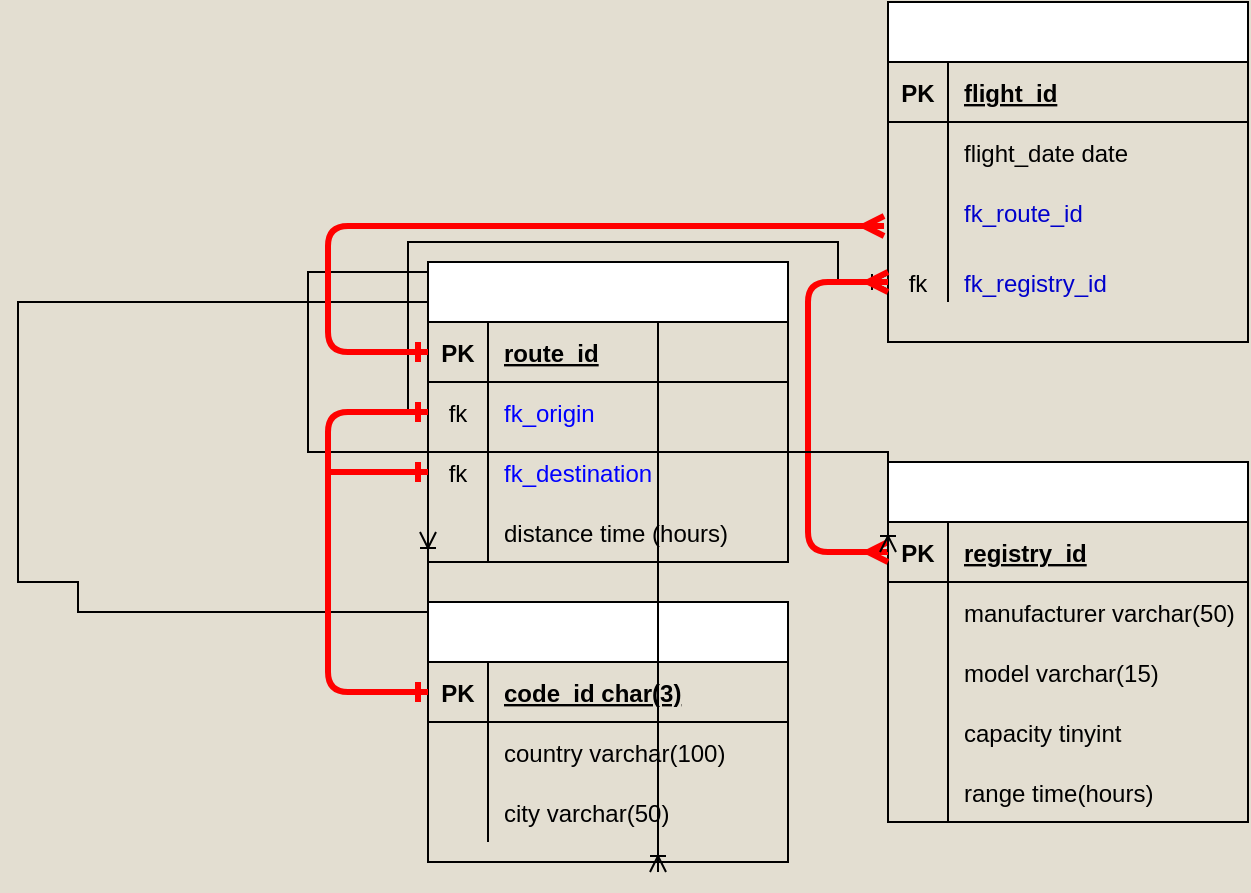 <mxfile>
    <diagram id="MWFnS3TjGQiz-tx_izju" name="Page-1">
        <mxGraphModel dx="821" dy="478" grid="1" gridSize="10" guides="1" tooltips="1" connect="1" arrows="1" fold="1" page="1" pageScale="1" pageWidth="827" pageHeight="1169" background="#E3DED1" math="0" shadow="0">
            <root>
                <mxCell id="0"/>
                <mxCell id="1" parent="0"/>
                <mxCell id="xmfvHgqJY1saHHmMMFbf-1" value="Airport" style="shape=table;startSize=30;container=1;collapsible=1;childLayout=tableLayout;fixedRows=1;rowLines=0;fontStyle=1;align=center;resizeLast=1;fillColor=default;strokeColor=#000000;fontColor=#FFFFFF;" parent="1" vertex="1">
                    <mxGeometry x="235" y="350" width="180" height="130" as="geometry"/>
                </mxCell>
                <mxCell id="xmfvHgqJY1saHHmMMFbf-2" value="" style="shape=partialRectangle;collapsible=0;dropTarget=0;pointerEvents=0;fillColor=none;top=0;left=0;bottom=1;right=0;points=[[0,0.5],[1,0.5]];portConstraint=eastwest;strokeColor=#000000;" parent="xmfvHgqJY1saHHmMMFbf-1" vertex="1">
                    <mxGeometry y="30" width="180" height="30" as="geometry"/>
                </mxCell>
                <mxCell id="xmfvHgqJY1saHHmMMFbf-3" value="PK" style="shape=partialRectangle;connectable=0;fillColor=none;top=0;left=0;bottom=0;right=0;fontStyle=1;overflow=hidden;fontColor=default;" parent="xmfvHgqJY1saHHmMMFbf-2" vertex="1">
                    <mxGeometry width="30" height="30" as="geometry">
                        <mxRectangle width="30" height="30" as="alternateBounds"/>
                    </mxGeometry>
                </mxCell>
                <mxCell id="xmfvHgqJY1saHHmMMFbf-4" value="code_id char(3)" style="shape=partialRectangle;connectable=0;fillColor=none;top=0;left=0;bottom=0;right=0;align=left;spacingLeft=6;fontStyle=5;overflow=hidden;fontColor=default;" parent="xmfvHgqJY1saHHmMMFbf-2" vertex="1">
                    <mxGeometry x="30" width="150" height="30" as="geometry">
                        <mxRectangle width="150" height="30" as="alternateBounds"/>
                    </mxGeometry>
                </mxCell>
                <mxCell id="xmfvHgqJY1saHHmMMFbf-5" value="" style="shape=partialRectangle;collapsible=0;dropTarget=0;pointerEvents=0;fillColor=none;top=0;left=0;bottom=0;right=0;points=[[0,0.5],[1,0.5]];portConstraint=eastwest;" parent="xmfvHgqJY1saHHmMMFbf-1" vertex="1">
                    <mxGeometry y="60" width="180" height="30" as="geometry"/>
                </mxCell>
                <mxCell id="xmfvHgqJY1saHHmMMFbf-6" value="" style="shape=partialRectangle;connectable=0;fillColor=none;top=0;left=0;bottom=0;right=0;editable=1;overflow=hidden;" parent="xmfvHgqJY1saHHmMMFbf-5" vertex="1">
                    <mxGeometry width="30" height="30" as="geometry">
                        <mxRectangle width="30" height="30" as="alternateBounds"/>
                    </mxGeometry>
                </mxCell>
                <mxCell id="xmfvHgqJY1saHHmMMFbf-7" value="country varchar(100)" style="shape=partialRectangle;connectable=0;fillColor=none;top=0;left=0;bottom=0;right=0;align=left;spacingLeft=6;overflow=hidden;fontColor=default;" parent="xmfvHgqJY1saHHmMMFbf-5" vertex="1">
                    <mxGeometry x="30" width="150" height="30" as="geometry">
                        <mxRectangle width="150" height="30" as="alternateBounds"/>
                    </mxGeometry>
                </mxCell>
                <mxCell id="xmfvHgqJY1saHHmMMFbf-66" value="" style="shape=partialRectangle;collapsible=0;dropTarget=0;pointerEvents=0;fillColor=none;top=0;left=0;bottom=0;right=0;points=[[0,0.5],[1,0.5]];portConstraint=eastwest;strokeColor=default;fontColor=default;" parent="xmfvHgqJY1saHHmMMFbf-1" vertex="1">
                    <mxGeometry y="90" width="180" height="30" as="geometry"/>
                </mxCell>
                <mxCell id="xmfvHgqJY1saHHmMMFbf-67" value="" style="shape=partialRectangle;connectable=0;fillColor=none;top=0;left=0;bottom=0;right=0;editable=1;overflow=hidden;" parent="xmfvHgqJY1saHHmMMFbf-66" vertex="1">
                    <mxGeometry width="30" height="30" as="geometry">
                        <mxRectangle width="30" height="30" as="alternateBounds"/>
                    </mxGeometry>
                </mxCell>
                <mxCell id="xmfvHgqJY1saHHmMMFbf-68" value="city varchar(50)" style="shape=partialRectangle;connectable=0;fillColor=none;top=0;left=0;bottom=0;right=0;align=left;spacingLeft=6;overflow=hidden;fontColor=default;" parent="xmfvHgqJY1saHHmMMFbf-66" vertex="1">
                    <mxGeometry x="30" width="150" height="30" as="geometry">
                        <mxRectangle width="150" height="30" as="alternateBounds"/>
                    </mxGeometry>
                </mxCell>
                <mxCell id="xmfvHgqJY1saHHmMMFbf-11" value="Flight" style="shape=table;startSize=30;container=1;collapsible=1;childLayout=tableLayout;fixedRows=1;rowLines=0;fontStyle=1;align=center;resizeLast=1;fillColor=default;strokeColor=#000000;fontColor=#FFFFFF;" parent="1" vertex="1">
                    <mxGeometry x="465" y="50" width="180" height="170" as="geometry"/>
                </mxCell>
                <mxCell id="xmfvHgqJY1saHHmMMFbf-12" value="" style="shape=partialRectangle;collapsible=0;dropTarget=0;pointerEvents=0;fillColor=none;top=0;left=0;bottom=1;right=0;points=[[0,0.5],[1,0.5]];portConstraint=eastwest;fontColor=default;strokeColor=#000000;" parent="xmfvHgqJY1saHHmMMFbf-11" vertex="1">
                    <mxGeometry y="30" width="180" height="30" as="geometry"/>
                </mxCell>
                <mxCell id="xmfvHgqJY1saHHmMMFbf-13" value="PK" style="shape=partialRectangle;connectable=0;fillColor=none;top=0;left=0;bottom=0;right=0;fontStyle=1;overflow=hidden;fontColor=#000000;" parent="xmfvHgqJY1saHHmMMFbf-12" vertex="1">
                    <mxGeometry width="30" height="30" as="geometry">
                        <mxRectangle width="30" height="30" as="alternateBounds"/>
                    </mxGeometry>
                </mxCell>
                <mxCell id="xmfvHgqJY1saHHmMMFbf-14" value="flight_id" style="shape=partialRectangle;connectable=0;fillColor=none;top=0;left=0;bottom=0;right=0;align=left;spacingLeft=6;fontStyle=5;overflow=hidden;fontColor=default;" parent="xmfvHgqJY1saHHmMMFbf-12" vertex="1">
                    <mxGeometry x="30" width="150" height="30" as="geometry">
                        <mxRectangle width="150" height="30" as="alternateBounds"/>
                    </mxGeometry>
                </mxCell>
                <mxCell id="xmfvHgqJY1saHHmMMFbf-21" value="" style="shape=partialRectangle;collapsible=0;dropTarget=0;pointerEvents=0;fillColor=none;top=0;left=0;bottom=0;right=0;points=[[0,0.5],[1,0.5]];portConstraint=eastwest;strokeColor=default;fontColor=default;" parent="xmfvHgqJY1saHHmMMFbf-11" vertex="1">
                    <mxGeometry y="60" width="180" height="30" as="geometry"/>
                </mxCell>
                <mxCell id="xmfvHgqJY1saHHmMMFbf-22" value="" style="shape=partialRectangle;connectable=0;fillColor=none;top=0;left=0;bottom=0;right=0;editable=1;overflow=hidden;" parent="xmfvHgqJY1saHHmMMFbf-21" vertex="1">
                    <mxGeometry width="30" height="30" as="geometry">
                        <mxRectangle width="30" height="30" as="alternateBounds"/>
                    </mxGeometry>
                </mxCell>
                <mxCell id="xmfvHgqJY1saHHmMMFbf-23" value="flight_date date" style="shape=partialRectangle;connectable=0;fillColor=none;top=0;left=0;bottom=0;right=0;align=left;spacingLeft=6;overflow=hidden;fontColor=default;" parent="xmfvHgqJY1saHHmMMFbf-21" vertex="1">
                    <mxGeometry x="30" width="150" height="30" as="geometry">
                        <mxRectangle width="150" height="30" as="alternateBounds"/>
                    </mxGeometry>
                </mxCell>
                <mxCell id="4" value="" style="shape=partialRectangle;collapsible=0;dropTarget=0;pointerEvents=0;fillColor=none;top=0;left=0;bottom=0;right=0;points=[[0,0.5],[1,0.5]];portConstraint=eastwest;strokeColor=default;fontColor=default;" vertex="1" parent="xmfvHgqJY1saHHmMMFbf-11">
                    <mxGeometry y="90" width="180" height="30" as="geometry"/>
                </mxCell>
                <mxCell id="5" value="" style="shape=partialRectangle;connectable=0;fillColor=none;top=0;left=0;bottom=0;right=0;editable=1;overflow=hidden;fontColor=default;" vertex="1" parent="4">
                    <mxGeometry width="30" height="30" as="geometry">
                        <mxRectangle width="30" height="30" as="alternateBounds"/>
                    </mxGeometry>
                </mxCell>
                <mxCell id="6" value="fk_route_id" style="shape=partialRectangle;connectable=0;fillColor=none;top=0;left=0;bottom=0;right=0;align=left;spacingLeft=6;overflow=hidden;fontColor=#0000CC;" vertex="1" parent="4">
                    <mxGeometry x="30" width="150" height="30" as="geometry">
                        <mxRectangle width="150" height="30" as="alternateBounds"/>
                    </mxGeometry>
                </mxCell>
                <mxCell id="xmfvHgqJY1saHHmMMFbf-61" value="" style="shape=partialRectangle;collapsible=0;dropTarget=0;pointerEvents=0;fillColor=none;top=0;left=0;bottom=0;right=0;points=[[0,0.5],[1,0.5]];portConstraint=eastwest;strokeColor=default;fontColor=default;" parent="xmfvHgqJY1saHHmMMFbf-11" vertex="1">
                    <mxGeometry y="120" width="180" height="40" as="geometry"/>
                </mxCell>
                <mxCell id="xmfvHgqJY1saHHmMMFbf-62" value="fk" style="shape=partialRectangle;connectable=0;fillColor=none;top=0;left=0;bottom=0;right=0;editable=1;overflow=hidden;fontColor=default;" parent="xmfvHgqJY1saHHmMMFbf-61" vertex="1">
                    <mxGeometry width="30" height="40" as="geometry">
                        <mxRectangle width="30" height="30" as="alternateBounds"/>
                    </mxGeometry>
                </mxCell>
                <mxCell id="xmfvHgqJY1saHHmMMFbf-63" value="fk_registry_id" style="shape=partialRectangle;connectable=0;fillColor=none;top=0;left=0;bottom=0;right=0;align=left;spacingLeft=6;overflow=hidden;fontColor=#0000CC;" parent="xmfvHgqJY1saHHmMMFbf-61" vertex="1">
                    <mxGeometry x="30" width="150" height="40" as="geometry">
                        <mxRectangle width="150" height="30" as="alternateBounds"/>
                    </mxGeometry>
                </mxCell>
                <mxCell id="xmfvHgqJY1saHHmMMFbf-24" value="Plane" style="shape=table;startSize=30;container=1;collapsible=1;childLayout=tableLayout;fixedRows=1;rowLines=0;fontStyle=1;align=center;resizeLast=1;fillColor=default;strokeColor=#000000;fontColor=#FFFFFF;" parent="1" vertex="1">
                    <mxGeometry x="465" y="280" width="180" height="180" as="geometry"/>
                </mxCell>
                <mxCell id="xmfvHgqJY1saHHmMMFbf-25" value="" style="shape=partialRectangle;collapsible=0;dropTarget=0;pointerEvents=0;fillColor=none;top=0;left=0;bottom=1;right=0;points=[[0,0.5],[1,0.5]];portConstraint=eastwest;fontColor=default;strokeColor=#000000;" parent="xmfvHgqJY1saHHmMMFbf-24" vertex="1">
                    <mxGeometry y="30" width="180" height="30" as="geometry"/>
                </mxCell>
                <mxCell id="xmfvHgqJY1saHHmMMFbf-26" value="PK" style="shape=partialRectangle;connectable=0;fillColor=none;top=0;left=0;bottom=0;right=0;fontStyle=1;overflow=hidden;fontColor=default;" parent="xmfvHgqJY1saHHmMMFbf-25" vertex="1">
                    <mxGeometry width="30" height="30" as="geometry">
                        <mxRectangle width="30" height="30" as="alternateBounds"/>
                    </mxGeometry>
                </mxCell>
                <mxCell id="xmfvHgqJY1saHHmMMFbf-27" value="registry_id" style="shape=partialRectangle;connectable=0;fillColor=none;top=0;left=0;bottom=0;right=0;align=left;spacingLeft=6;fontStyle=5;overflow=hidden;fontColor=default;" parent="xmfvHgqJY1saHHmMMFbf-25" vertex="1">
                    <mxGeometry x="30" width="150" height="30" as="geometry">
                        <mxRectangle width="150" height="30" as="alternateBounds"/>
                    </mxGeometry>
                </mxCell>
                <mxCell id="xmfvHgqJY1saHHmMMFbf-28" value="" style="shape=partialRectangle;collapsible=0;dropTarget=0;pointerEvents=0;fillColor=none;top=0;left=0;bottom=0;right=0;points=[[0,0.5],[1,0.5]];portConstraint=eastwest;" parent="xmfvHgqJY1saHHmMMFbf-24" vertex="1">
                    <mxGeometry y="60" width="180" height="30" as="geometry"/>
                </mxCell>
                <mxCell id="xmfvHgqJY1saHHmMMFbf-29" value="" style="shape=partialRectangle;connectable=0;fillColor=none;top=0;left=0;bottom=0;right=0;editable=1;overflow=hidden;" parent="xmfvHgqJY1saHHmMMFbf-28" vertex="1">
                    <mxGeometry width="30" height="30" as="geometry">
                        <mxRectangle width="30" height="30" as="alternateBounds"/>
                    </mxGeometry>
                </mxCell>
                <mxCell id="xmfvHgqJY1saHHmMMFbf-30" value="manufacturer varchar(50)" style="shape=partialRectangle;connectable=0;fillColor=none;top=0;left=0;bottom=0;right=0;align=left;spacingLeft=6;overflow=hidden;fontColor=default;" parent="xmfvHgqJY1saHHmMMFbf-28" vertex="1">
                    <mxGeometry x="30" width="150" height="30" as="geometry">
                        <mxRectangle width="150" height="30" as="alternateBounds"/>
                    </mxGeometry>
                </mxCell>
                <mxCell id="xmfvHgqJY1saHHmMMFbf-31" value="" style="shape=partialRectangle;collapsible=0;dropTarget=0;pointerEvents=0;fillColor=none;top=0;left=0;bottom=0;right=0;points=[[0,0.5],[1,0.5]];portConstraint=eastwest;" parent="xmfvHgqJY1saHHmMMFbf-24" vertex="1">
                    <mxGeometry y="90" width="180" height="30" as="geometry"/>
                </mxCell>
                <mxCell id="xmfvHgqJY1saHHmMMFbf-32" value="" style="shape=partialRectangle;connectable=0;fillColor=none;top=0;left=0;bottom=0;right=0;editable=1;overflow=hidden;" parent="xmfvHgqJY1saHHmMMFbf-31" vertex="1">
                    <mxGeometry width="30" height="30" as="geometry">
                        <mxRectangle width="30" height="30" as="alternateBounds"/>
                    </mxGeometry>
                </mxCell>
                <mxCell id="xmfvHgqJY1saHHmMMFbf-33" value="model varchar(15)" style="shape=partialRectangle;connectable=0;fillColor=none;top=0;left=0;bottom=0;right=0;align=left;spacingLeft=6;overflow=hidden;fontColor=default;" parent="xmfvHgqJY1saHHmMMFbf-31" vertex="1">
                    <mxGeometry x="30" width="150" height="30" as="geometry">
                        <mxRectangle width="150" height="30" as="alternateBounds"/>
                    </mxGeometry>
                </mxCell>
                <mxCell id="xmfvHgqJY1saHHmMMFbf-34" value="" style="shape=partialRectangle;collapsible=0;dropTarget=0;pointerEvents=0;fillColor=none;top=0;left=0;bottom=0;right=0;points=[[0,0.5],[1,0.5]];portConstraint=eastwest;" parent="xmfvHgqJY1saHHmMMFbf-24" vertex="1">
                    <mxGeometry y="120" width="180" height="30" as="geometry"/>
                </mxCell>
                <mxCell id="xmfvHgqJY1saHHmMMFbf-35" value="" style="shape=partialRectangle;connectable=0;fillColor=none;top=0;left=0;bottom=0;right=0;editable=1;overflow=hidden;" parent="xmfvHgqJY1saHHmMMFbf-34" vertex="1">
                    <mxGeometry width="30" height="30" as="geometry">
                        <mxRectangle width="30" height="30" as="alternateBounds"/>
                    </mxGeometry>
                </mxCell>
                <mxCell id="xmfvHgqJY1saHHmMMFbf-36" value="capacity tinyint" style="shape=partialRectangle;connectable=0;fillColor=none;top=0;left=0;bottom=0;right=0;align=left;spacingLeft=6;overflow=hidden;fontColor=default;" parent="xmfvHgqJY1saHHmMMFbf-34" vertex="1">
                    <mxGeometry x="30" width="150" height="30" as="geometry">
                        <mxRectangle width="150" height="30" as="alternateBounds"/>
                    </mxGeometry>
                </mxCell>
                <mxCell id="xmfvHgqJY1saHHmMMFbf-37" value="" style="shape=partialRectangle;collapsible=0;dropTarget=0;pointerEvents=0;fillColor=none;top=0;left=0;bottom=0;right=0;points=[[0,0.5],[1,0.5]];portConstraint=eastwest;" parent="xmfvHgqJY1saHHmMMFbf-24" vertex="1">
                    <mxGeometry y="150" width="180" height="30" as="geometry"/>
                </mxCell>
                <mxCell id="xmfvHgqJY1saHHmMMFbf-38" value="" style="shape=partialRectangle;connectable=0;fillColor=none;top=0;left=0;bottom=0;right=0;editable=1;overflow=hidden;" parent="xmfvHgqJY1saHHmMMFbf-37" vertex="1">
                    <mxGeometry width="30" height="30" as="geometry">
                        <mxRectangle width="30" height="30" as="alternateBounds"/>
                    </mxGeometry>
                </mxCell>
                <mxCell id="xmfvHgqJY1saHHmMMFbf-39" value="range time(hours)" style="shape=partialRectangle;connectable=0;fillColor=none;top=0;left=0;bottom=0;right=0;align=left;spacingLeft=6;overflow=hidden;strokeColor=default;fontColor=default;" parent="xmfvHgqJY1saHHmMMFbf-37" vertex="1">
                    <mxGeometry x="30" width="150" height="30" as="geometry">
                        <mxRectangle width="150" height="30" as="alternateBounds"/>
                    </mxGeometry>
                </mxCell>
                <mxCell id="xmfvHgqJY1saHHmMMFbf-59" value="" style="edgeStyle=orthogonalEdgeStyle;fontSize=12;html=1;endArrow=ERoneToMany;startArrow=ERoneToMany;rounded=0;labelBackgroundColor=default;fontColor=default;strokeColor=default;exitX=0;exitY=0.5;exitDx=0;exitDy=0;entryX=0;entryY=0.5;entryDx=0;entryDy=0;" parent="1" target="xmfvHgqJY1saHHmMMFbf-47" edge="1">
                    <mxGeometry width="100" height="100" relative="1" as="geometry">
                        <mxPoint x="350" y="485" as="sourcePoint"/>
                        <mxPoint x="60" y="340" as="targetPoint"/>
                        <Array as="points">
                            <mxPoint x="30" y="200"/>
                            <mxPoint x="30" y="340"/>
                            <mxPoint x="60" y="340"/>
                            <mxPoint x="60" y="355"/>
                        </Array>
                    </mxGeometry>
                </mxCell>
                <mxCell id="xmfvHgqJY1saHHmMMFbf-64" value="" style="edgeStyle=orthogonalEdgeStyle;fontSize=12;html=1;endArrow=ERoneToMany;startArrow=none;rounded=0;labelBackgroundColor=default;fontColor=default;strokeColor=default;entryX=0;entryY=0.5;entryDx=0;entryDy=0;exitX=0;exitY=0.5;exitDx=0;exitDy=0;" parent="1" source="xmfvHgqJY1saHHmMMFbf-40" target="xmfvHgqJY1saHHmMMFbf-61" edge="1">
                    <mxGeometry width="100" height="100" relative="1" as="geometry">
                        <mxPoint x="175" y="280" as="sourcePoint"/>
                        <mxPoint x="235" y="210" as="targetPoint"/>
                        <Array as="points"/>
                    </mxGeometry>
                </mxCell>
                <mxCell id="2" value="" style="edgeStyle=orthogonalEdgeStyle;fontSize=12;html=1;endArrow=ERmany;startArrow=ERmany;fontColor=#0000FF;labelBackgroundColor=#CC0000;strokeColor=#FF0000;strokeWidth=3;exitX=0;exitY=0.5;exitDx=0;exitDy=0;entryX=0;entryY=0.5;entryDx=0;entryDy=0;endFill=0;startFill=0;" edge="1" parent="1" source="xmfvHgqJY1saHHmMMFbf-25" target="xmfvHgqJY1saHHmMMFbf-61">
                    <mxGeometry width="100" height="100" relative="1" as="geometry">
                        <mxPoint x="485" y="90" as="sourcePoint"/>
                        <mxPoint x="195" y="160" as="targetPoint"/>
                        <Array as="points">
                            <mxPoint x="425" y="325"/>
                            <mxPoint x="425" y="190"/>
                        </Array>
                    </mxGeometry>
                </mxCell>
                <mxCell id="xmfvHgqJY1saHHmMMFbf-40" value="Route" style="shape=table;startSize=30;container=1;collapsible=1;childLayout=tableLayout;fixedRows=1;rowLines=0;fontStyle=1;align=center;resizeLast=1;fillColor=default;strokeColor=#000000;fontColor=#FFFFFF;" parent="1" vertex="1">
                    <mxGeometry x="235" y="180" width="180" height="150" as="geometry"/>
                </mxCell>
                <mxCell id="xmfvHgqJY1saHHmMMFbf-41" value="" style="shape=partialRectangle;collapsible=0;dropTarget=0;pointerEvents=0;fillColor=none;top=0;left=0;bottom=1;right=0;points=[[0,0.5],[1,0.5]];portConstraint=eastwest;fontColor=default;strokeColor=#000000;" parent="xmfvHgqJY1saHHmMMFbf-40" vertex="1">
                    <mxGeometry y="30" width="180" height="30" as="geometry"/>
                </mxCell>
                <mxCell id="xmfvHgqJY1saHHmMMFbf-42" value="PK" style="shape=partialRectangle;connectable=0;fillColor=none;top=0;left=0;bottom=0;right=0;fontStyle=1;overflow=hidden;fontColor=#000000;" parent="xmfvHgqJY1saHHmMMFbf-41" vertex="1">
                    <mxGeometry width="30" height="30" as="geometry">
                        <mxRectangle width="30" height="30" as="alternateBounds"/>
                    </mxGeometry>
                </mxCell>
                <mxCell id="xmfvHgqJY1saHHmMMFbf-43" value="route_id" style="shape=partialRectangle;connectable=0;fillColor=none;top=0;left=0;bottom=0;right=0;align=left;spacingLeft=6;fontStyle=5;overflow=hidden;fontColor=default;" parent="xmfvHgqJY1saHHmMMFbf-41" vertex="1">
                    <mxGeometry x="30" width="150" height="30" as="geometry">
                        <mxRectangle width="150" height="30" as="alternateBounds"/>
                    </mxGeometry>
                </mxCell>
                <mxCell id="xmfvHgqJY1saHHmMMFbf-44" value="" style="shape=partialRectangle;collapsible=0;dropTarget=0;pointerEvents=0;fillColor=none;top=0;left=0;bottom=0;right=0;points=[[0,0.5],[1,0.5]];portConstraint=eastwest;" parent="xmfvHgqJY1saHHmMMFbf-40" vertex="1">
                    <mxGeometry y="60" width="180" height="30" as="geometry"/>
                </mxCell>
                <mxCell id="xmfvHgqJY1saHHmMMFbf-45" value="fk" style="shape=partialRectangle;connectable=0;fillColor=none;top=0;left=0;bottom=0;right=0;editable=1;overflow=hidden;fontColor=default;" parent="xmfvHgqJY1saHHmMMFbf-44" vertex="1">
                    <mxGeometry width="30" height="30" as="geometry">
                        <mxRectangle width="30" height="30" as="alternateBounds"/>
                    </mxGeometry>
                </mxCell>
                <mxCell id="xmfvHgqJY1saHHmMMFbf-46" value="fk_origin" style="shape=partialRectangle;connectable=0;fillColor=none;top=0;left=0;bottom=0;right=0;align=left;spacingLeft=6;overflow=hidden;fontColor=#0000FF;" parent="xmfvHgqJY1saHHmMMFbf-44" vertex="1">
                    <mxGeometry x="30" width="150" height="30" as="geometry">
                        <mxRectangle width="150" height="30" as="alternateBounds"/>
                    </mxGeometry>
                </mxCell>
                <mxCell id="32" value="" style="shape=partialRectangle;collapsible=0;dropTarget=0;pointerEvents=0;fillColor=none;top=0;left=0;bottom=0;right=0;points=[[0,0.5],[1,0.5]];portConstraint=eastwest;" vertex="1" parent="xmfvHgqJY1saHHmMMFbf-40">
                    <mxGeometry y="90" width="180" height="30" as="geometry"/>
                </mxCell>
                <mxCell id="33" value="fk" style="shape=partialRectangle;connectable=0;fillColor=none;top=0;left=0;bottom=0;right=0;editable=1;overflow=hidden;fontColor=default;" vertex="1" parent="32">
                    <mxGeometry width="30" height="30" as="geometry">
                        <mxRectangle width="30" height="30" as="alternateBounds"/>
                    </mxGeometry>
                </mxCell>
                <mxCell id="34" value="fk_destination" style="shape=partialRectangle;connectable=0;fillColor=none;top=0;left=0;bottom=0;right=0;align=left;spacingLeft=6;overflow=hidden;fontColor=#0000FF;" vertex="1" parent="32">
                    <mxGeometry x="30" width="150" height="30" as="geometry">
                        <mxRectangle width="150" height="30" as="alternateBounds"/>
                    </mxGeometry>
                </mxCell>
                <mxCell id="xmfvHgqJY1saHHmMMFbf-47" value="" style="shape=partialRectangle;collapsible=0;dropTarget=0;pointerEvents=0;fillColor=none;top=0;left=0;bottom=0;right=0;points=[[0,0.5],[1,0.5]];portConstraint=eastwest;" parent="xmfvHgqJY1saHHmMMFbf-40" vertex="1">
                    <mxGeometry y="120" width="180" height="30" as="geometry"/>
                </mxCell>
                <mxCell id="xmfvHgqJY1saHHmMMFbf-48" value="" style="shape=partialRectangle;connectable=0;fillColor=none;top=0;left=0;bottom=0;right=0;editable=1;overflow=hidden;fontColor=default;" parent="xmfvHgqJY1saHHmMMFbf-47" vertex="1">
                    <mxGeometry width="30" height="30" as="geometry">
                        <mxRectangle width="30" height="30" as="alternateBounds"/>
                    </mxGeometry>
                </mxCell>
                <mxCell id="xmfvHgqJY1saHHmMMFbf-49" value="distance time (hours)" style="shape=partialRectangle;connectable=0;fillColor=none;top=0;left=0;bottom=0;right=0;align=left;spacingLeft=6;overflow=hidden;fontColor=#000000;" parent="xmfvHgqJY1saHHmMMFbf-47" vertex="1">
                    <mxGeometry x="30" width="150" height="30" as="geometry">
                        <mxRectangle width="150" height="30" as="alternateBounds"/>
                    </mxGeometry>
                </mxCell>
                <mxCell id="3" value="" style="edgeStyle=orthogonalEdgeStyle;fontSize=12;html=1;endArrow=none;startArrow=ERoneToMany;rounded=0;labelBackgroundColor=default;fontColor=default;strokeColor=default;entryX=0;entryY=0.5;entryDx=0;entryDy=0;exitX=0;exitY=0.5;exitDx=0;exitDy=0;" edge="1" parent="1" source="xmfvHgqJY1saHHmMMFbf-25" target="xmfvHgqJY1saHHmMMFbf-40">
                    <mxGeometry width="100" height="100" relative="1" as="geometry">
                        <mxPoint x="455" y="295" as="sourcePoint"/>
                        <mxPoint x="455" y="160" as="targetPoint"/>
                        <Array as="points">
                            <mxPoint x="175" y="275"/>
                            <mxPoint x="175" y="185"/>
                        </Array>
                    </mxGeometry>
                </mxCell>
                <mxCell id="22" value="" style="edgeStyle=orthogonalEdgeStyle;fontSize=12;html=1;endArrow=ERmany;startArrow=ERone;fontColor=#0000FF;labelBackgroundColor=#CC0000;strokeColor=#FF0000;strokeWidth=3;entryX=-0.011;entryY=0.733;entryDx=0;entryDy=0;entryPerimeter=0;exitX=0;exitY=0.5;exitDx=0;exitDy=0;endFill=0;startFill=0;" edge="1" parent="1" source="xmfvHgqJY1saHHmMMFbf-41" target="4">
                    <mxGeometry width="100" height="100" relative="1" as="geometry">
                        <mxPoint x="195" y="325" as="sourcePoint"/>
                        <mxPoint x="285" y="160" as="targetPoint"/>
                        <Array as="points">
                            <mxPoint x="185" y="225"/>
                            <mxPoint x="185" y="162"/>
                        </Array>
                    </mxGeometry>
                </mxCell>
                <mxCell id="23" value="" style="edgeStyle=orthogonalEdgeStyle;fontSize=12;html=1;endArrow=ERone;startArrow=ERone;fontColor=#0000FF;labelBackgroundColor=#CC0000;strokeColor=#FF0000;strokeWidth=3;exitX=0;exitY=0.5;exitDx=0;exitDy=0;startFill=0;endFill=0;entryX=0;entryY=0.5;entryDx=0;entryDy=0;" edge="1" parent="1" source="xmfvHgqJY1saHHmMMFbf-2" target="xmfvHgqJY1saHHmMMFbf-44">
                    <mxGeometry width="100" height="100" relative="1" as="geometry">
                        <mxPoint x="-5" y="210" as="sourcePoint"/>
                        <mxPoint x="205" y="260" as="targetPoint"/>
                        <Array as="points">
                            <mxPoint x="185" y="395"/>
                            <mxPoint x="185" y="255"/>
                        </Array>
                    </mxGeometry>
                </mxCell>
                <mxCell id="35" value="" style="fontSize=12;html=1;endArrow=ERone;endFill=1;labelBackgroundColor=#CC0000;fontColor=#000000;strokeColor=#FF0000;strokeWidth=3;entryX=0;entryY=0.5;entryDx=0;entryDy=0;" edge="1" parent="1" target="32">
                    <mxGeometry width="100" height="100" relative="1" as="geometry">
                        <mxPoint x="185" y="285" as="sourcePoint"/>
                        <mxPoint x="205" y="300" as="targetPoint"/>
                    </mxGeometry>
                </mxCell>
            </root>
        </mxGraphModel>
    </diagram>
</mxfile>